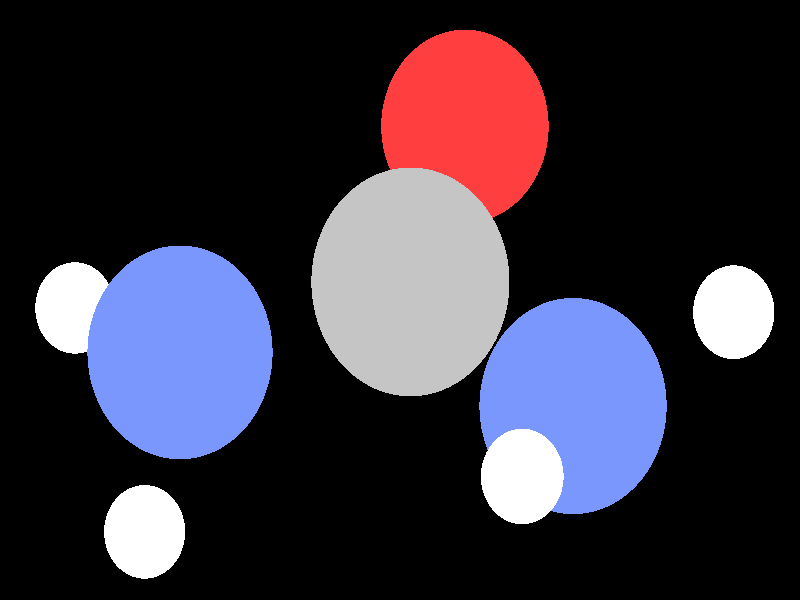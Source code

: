 #include "colors.inc"
#include "finish.inc"

global_settings {assumed_gamma 1 max_trace_level 6}
background {color White transmit 1.0}
camera {perspective
  right -4.45*x up 2.89*y
  direction 50.00*z
  location <0,0,50.00> look_at <0,0,0>}
light_source {<  2.00,   3.00,  40.00> color White
  area_light <0.70, 0, 0>, <0, 0.70, 0>, 3, 3
  adaptive 1 jitter}

#declare simple = finish {phong 0.7}
#declare pale = finish {ambient 0.5 diffuse 0.85 roughness 0.001 specular 0.200 }
#declare intermediate = finish {ambient 0.3 diffuse 0.6 specular 0.1 roughness 0.04}
#declare vmd = finish {ambient 0.0 diffuse 0.65 phong 0.1 phong_size 40.0 specular 0.5 }
#declare jmol = finish {ambient 0.2 diffuse 0.6 specular 1 roughness 0.001 metallic}
#declare ase2 = finish {ambient 0.05 brilliance 3 diffuse 0.6 metallic specular 0.7 roughness 0.04 reflection 0.15}
#declare ase3 = finish {ambient 0.15 brilliance 2 diffuse 0.6 metallic specular 1.0 roughness 0.001 reflection 0.0}
#declare glass = finish {ambient 0.05 diffuse 0.3 specular 1.0 roughness 0.001}
#declare glass2 = finish {ambient 0.01 diffuse 0.3 specular 1.0 reflection 0.25 roughness 0.001}
#declare Rcell = 0.100;
#declare Rbond = 0.100;

#macro atom(LOC, R, COL, TRANS, FIN)
  sphere{LOC, R texture{pigment{color COL transmit TRANS} finish{FIN}}}
#end
#macro constrain(LOC, R, COL, TRANS FIN)
union{torus{R, Rcell rotate 45*z texture{pigment{color COL transmit TRANS} finish{FIN}}}
      torus{R, Rcell rotate -45*z texture{pigment{color COL transmit TRANS} finish{FIN}}}
      translate LOC}
#end

atom(<  0.68,  -0.85,   0.00>, 0.23, rgb <1.00, 1.00, 1.00>, 0.0, ase3) // #0 
atom(<  0.98,  -0.52,  -0.91>, 0.53, rgb <0.19, 0.31, 0.97>, 0.0, ase3) // #1 
atom(<  1.89,  -0.06,  -0.90>, 0.23, rgb <1.00, 1.00, 1.00>, 0.0, ase3) // #2 
atom(<  0.06,   0.09,  -1.73>, 0.57, rgb <0.56, 0.56, 0.56>, 0.0, ase3) // #3 
atom(<  0.38,   0.88,  -2.62>, 0.49, rgb <1.00, 0.05, 0.05>, 0.0, ase3) // #4 
atom(< -1.26,  -0.26,  -1.49>, 0.53, rgb <0.19, 0.31, 0.97>, 0.0, ase3) // #5 
atom(< -1.89,  -0.04,  -2.25>, 0.23, rgb <1.00, 1.00, 1.00>, 0.0, ase3) // #6 
atom(< -1.45,  -1.14,  -1.04>, 0.23, rgb <1.00, 1.00, 1.00>, 0.0, ase3) // #7 
